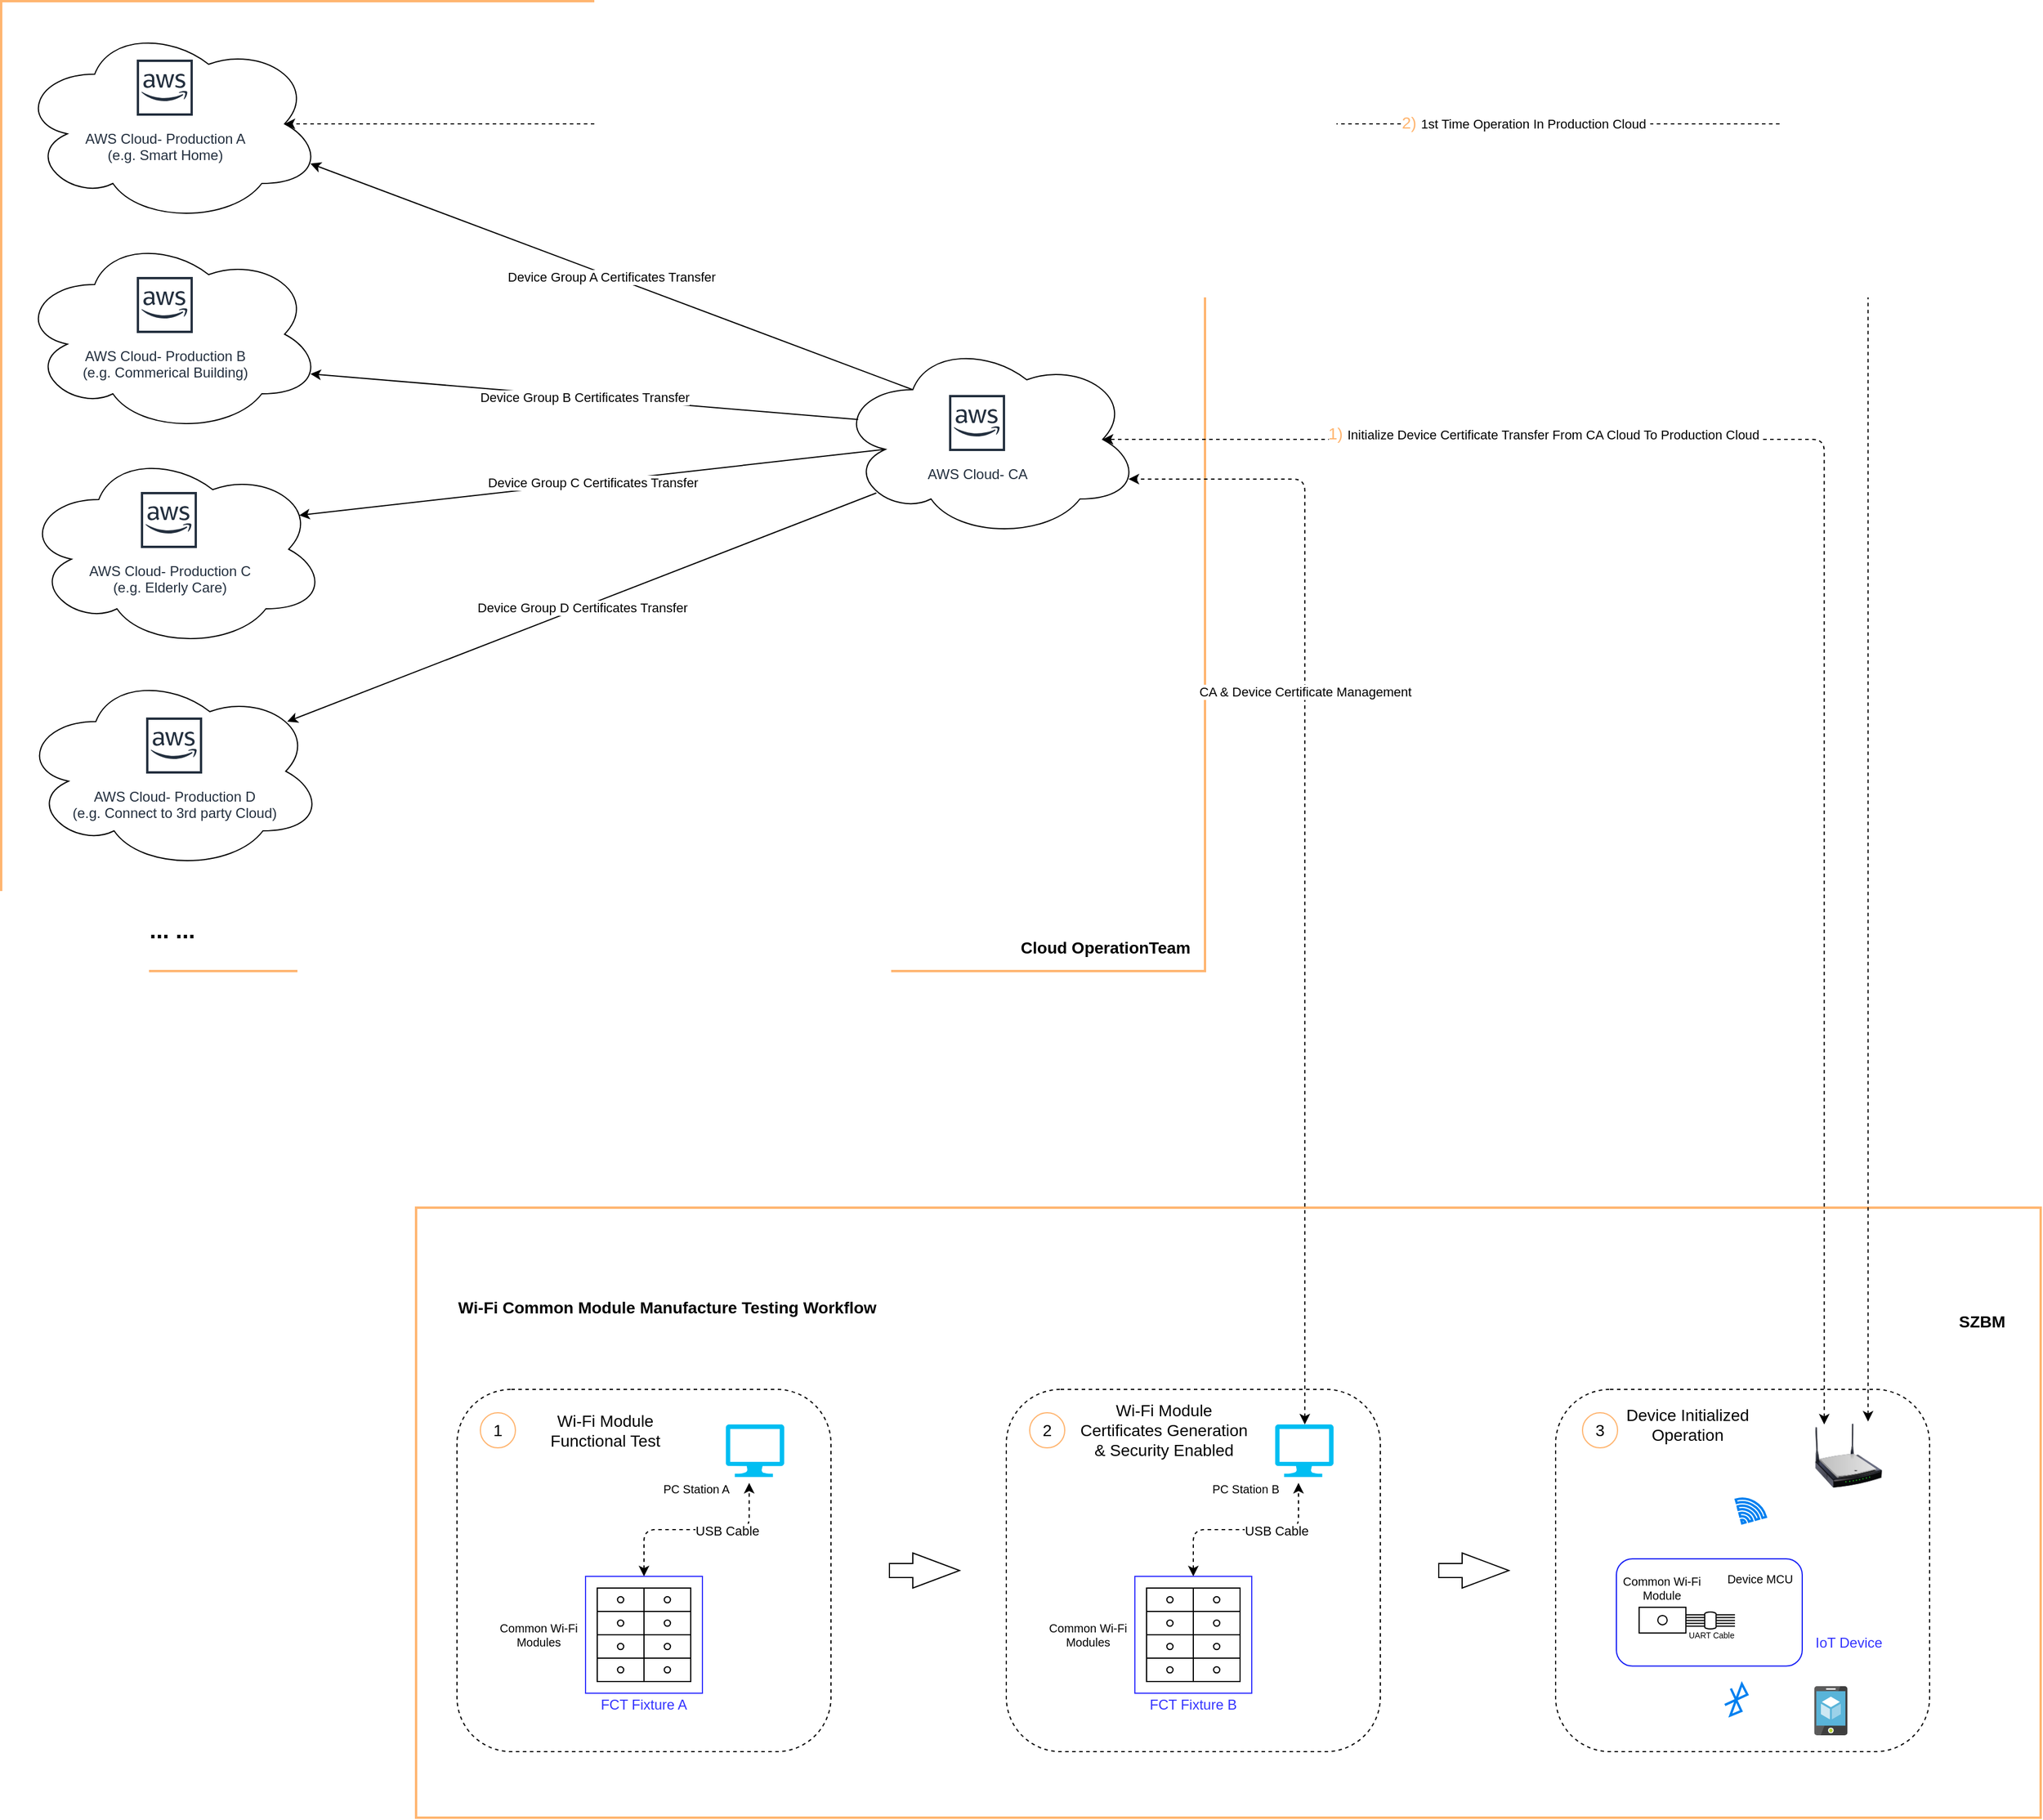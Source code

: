 <mxfile version="13.10.3" type="github">
  <diagram id="2Hf9CZ00S8ynS14T1NxW" name="Page-1">
    <mxGraphModel dx="4440" dy="1694" grid="1" gridSize="10" guides="1" tooltips="1" connect="1" arrows="1" fold="1" page="1" pageScale="1" pageWidth="1654" pageHeight="2336" math="0" shadow="0">
      <root>
        <mxCell id="0" />
        <mxCell id="1" parent="0" />
        <mxCell id="sBYjH0_UJTp_EUdpmLKk-81" value="" style="rounded=1;whiteSpace=wrap;html=1;fillColor=none;fontSize=10;dashed=1;" vertex="1" parent="1">
          <mxGeometry x="1180" y="1278" width="320" height="310" as="geometry" />
        </mxCell>
        <mxCell id="sBYjH0_UJTp_EUdpmLKk-93" value="" style="rounded=1;whiteSpace=wrap;html=1;fillColor=none;fontSize=10;dashed=1;" vertex="1" parent="1">
          <mxGeometry x="710" y="1278" width="320" height="310" as="geometry" />
        </mxCell>
        <mxCell id="sBYjH0_UJTp_EUdpmLKk-76" value="" style="rounded=0;whiteSpace=wrap;html=1;fillColor=none;fontSize=14;fontColor=#000000;strokeColor=#FFB570;strokeWidth=2;" vertex="1" parent="1">
          <mxGeometry x="205" y="1122.5" width="1390" height="522" as="geometry" />
        </mxCell>
        <mxCell id="sBYjH0_UJTp_EUdpmLKk-37" value="" style="ellipse;shape=cloud;whiteSpace=wrap;html=1;fillColor=none;" vertex="1" parent="1">
          <mxGeometry x="565" y="380" width="260" height="170" as="geometry" />
        </mxCell>
        <mxCell id="sBYjH0_UJTp_EUdpmLKk-1" value="" style="rounded=0;whiteSpace=wrap;html=1;fillColor=none;fontSize=14;fontColor=#000000;strokeColor=#FFB570;strokeWidth=2;" vertex="1" parent="1">
          <mxGeometry x="-150" y="90" width="1030" height="830" as="geometry" />
        </mxCell>
        <mxCell id="sBYjH0_UJTp_EUdpmLKk-3" value="" style="rounded=1;whiteSpace=wrap;html=1;fillColor=none;fontSize=10;dashed=1;" vertex="1" parent="1">
          <mxGeometry x="240" y="1278" width="320" height="310" as="geometry" />
        </mxCell>
        <mxCell id="sBYjH0_UJTp_EUdpmLKk-4" value="1" style="ellipse;whiteSpace=wrap;html=1;aspect=fixed;strokeColor=#FFB570;fontSize=14;" vertex="1" parent="1">
          <mxGeometry x="260" y="1298" width="30" height="30" as="geometry" />
        </mxCell>
        <mxCell id="sBYjH0_UJTp_EUdpmLKk-5" value="" style="pointerEvents=1;verticalLabelPosition=bottom;shadow=0;dashed=0;align=center;html=1;verticalAlign=top;shape=mxgraph.electrical.miscellaneous.terminal_board" vertex="1" parent="1">
          <mxGeometry x="360" y="1448" width="40" height="80" as="geometry" />
        </mxCell>
        <mxCell id="sBYjH0_UJTp_EUdpmLKk-6" value="" style="pointerEvents=1;verticalLabelPosition=bottom;shadow=0;dashed=0;align=center;html=1;verticalAlign=top;shape=mxgraph.electrical.miscellaneous.terminal_board" vertex="1" parent="1">
          <mxGeometry x="400" y="1448" width="40" height="80" as="geometry" />
        </mxCell>
        <mxCell id="sBYjH0_UJTp_EUdpmLKk-7" value="" style="endArrow=classic;html=1;dashed=1;edgeStyle=orthogonalEdgeStyle;exitX=0.5;exitY=0;exitDx=0;exitDy=0;startArrow=classic;" edge="1" parent="1" source="sBYjH0_UJTp_EUdpmLKk-9">
          <mxGeometry width="50" height="50" relative="1" as="geometry">
            <mxPoint x="400" y="1423" as="sourcePoint" />
            <mxPoint x="490" y="1358" as="targetPoint" />
            <Array as="points">
              <mxPoint x="400" y="1398" />
              <mxPoint x="490" y="1398" />
            </Array>
          </mxGeometry>
        </mxCell>
        <mxCell id="sBYjH0_UJTp_EUdpmLKk-8" value="USB Cable" style="edgeLabel;html=1;align=center;verticalAlign=middle;resizable=0;points=[];" vertex="1" connectable="0" parent="sBYjH0_UJTp_EUdpmLKk-7">
          <mxGeometry x="0.308" y="-1" relative="1" as="geometry">
            <mxPoint as="offset" />
          </mxGeometry>
        </mxCell>
        <mxCell id="sBYjH0_UJTp_EUdpmLKk-9" value="" style="whiteSpace=wrap;html=1;aspect=fixed;fillColor=none;strokeColor=#3333FF;" vertex="1" parent="1">
          <mxGeometry x="350" y="1438" width="100" height="100" as="geometry" />
        </mxCell>
        <mxCell id="sBYjH0_UJTp_EUdpmLKk-10" value="" style="verticalLabelPosition=bottom;html=1;verticalAlign=top;align=center;strokeColor=none;fillColor=#00BEF2;shape=mxgraph.azure.computer;pointerEvents=1;" vertex="1" parent="1">
          <mxGeometry x="470" y="1308" width="50" height="45" as="geometry" />
        </mxCell>
        <mxCell id="sBYjH0_UJTp_EUdpmLKk-11" value="FCT Fixture A" style="text;html=1;strokeColor=none;fillColor=none;align=center;verticalAlign=middle;whiteSpace=wrap;rounded=0;fontColor=#3333FF;" vertex="1" parent="1">
          <mxGeometry x="360" y="1538" width="80" height="20" as="geometry" />
        </mxCell>
        <mxCell id="sBYjH0_UJTp_EUdpmLKk-12" value="Common Wi-Fi Modules" style="text;html=1;strokeColor=none;fillColor=none;align=center;verticalAlign=middle;whiteSpace=wrap;rounded=0;fontSize=10;" vertex="1" parent="1">
          <mxGeometry x="260" y="1478" width="100" height="20" as="geometry" />
        </mxCell>
        <mxCell id="sBYjH0_UJTp_EUdpmLKk-15" value="" style="html=1;shadow=0;dashed=0;align=center;verticalAlign=middle;shape=mxgraph.arrows2.arrow;dy=0.6;dx=40;notch=0;strokeColor=#000000;fillColor=none;fontSize=10;fontColor=#000000;" vertex="1" parent="1">
          <mxGeometry x="610" y="1418" width="60" height="30" as="geometry" />
        </mxCell>
        <mxCell id="sBYjH0_UJTp_EUdpmLKk-25" value="Wi-Fi Module Functional Test" style="text;html=1;strokeColor=none;fillColor=none;align=center;verticalAlign=middle;whiteSpace=wrap;rounded=0;fontSize=14;" vertex="1" parent="1">
          <mxGeometry x="292" y="1303" width="150" height="20" as="geometry" />
        </mxCell>
        <mxCell id="sBYjH0_UJTp_EUdpmLKk-26" value="Wi-Fi Module Certificates Generation&lt;br&gt;&amp;amp; Security Enabled" style="text;html=1;strokeColor=none;fillColor=none;align=center;verticalAlign=middle;whiteSpace=wrap;rounded=0;fontSize=14;" vertex="1" parent="1">
          <mxGeometry x="770" y="1303" width="150" height="20" as="geometry" />
        </mxCell>
        <mxCell id="sBYjH0_UJTp_EUdpmLKk-27" value="Wi-Fi Common Module Manufacture Testing Workflow" style="text;html=1;strokeColor=none;fillColor=none;align=center;verticalAlign=middle;whiteSpace=wrap;rounded=0;fontSize=14;fontStyle=1" vertex="1" parent="1">
          <mxGeometry x="240" y="1198" width="360" height="20" as="geometry" />
        </mxCell>
        <mxCell id="sBYjH0_UJTp_EUdpmLKk-28" value="AWS Cloud- CA" style="outlineConnect=0;fontColor=#232F3E;gradientColor=none;strokeColor=#232F3E;fillColor=#ffffff;dashed=0;verticalLabelPosition=bottom;verticalAlign=top;align=center;html=1;fontSize=12;fontStyle=0;aspect=fixed;shape=mxgraph.aws4.resourceIcon;resIcon=mxgraph.aws4.aws_cloud;" vertex="1" parent="1">
          <mxGeometry x="655" y="421" width="60" height="60" as="geometry" />
        </mxCell>
        <mxCell id="sBYjH0_UJTp_EUdpmLKk-29" value="AWS Cloud- Production A &lt;br&gt;(e.g. Smart Home)" style="outlineConnect=0;fontColor=#232F3E;gradientColor=none;strokeColor=#232F3E;fillColor=#ffffff;dashed=0;verticalLabelPosition=bottom;verticalAlign=top;align=center;html=1;fontSize=12;fontStyle=0;aspect=fixed;shape=mxgraph.aws4.resourceIcon;resIcon=mxgraph.aws4.aws_cloud;" vertex="1" parent="1">
          <mxGeometry x="-40" y="134" width="60" height="60" as="geometry" />
        </mxCell>
        <mxCell id="sBYjH0_UJTp_EUdpmLKk-30" value="AWS Cloud- Production B&lt;br&gt;(e.g. Commerical Building)" style="outlineConnect=0;fontColor=#232F3E;gradientColor=none;strokeColor=#232F3E;fillColor=#ffffff;dashed=0;verticalLabelPosition=bottom;verticalAlign=top;align=center;html=1;fontSize=12;fontStyle=0;aspect=fixed;shape=mxgraph.aws4.resourceIcon;resIcon=mxgraph.aws4.aws_cloud;" vertex="1" parent="1">
          <mxGeometry x="-40" y="320" width="60" height="60" as="geometry" />
        </mxCell>
        <mxCell id="sBYjH0_UJTp_EUdpmLKk-31" value="AWS Cloud- Production C&lt;br&gt;(e.g. Elderly Care)" style="outlineConnect=0;fontColor=#232F3E;gradientColor=none;strokeColor=#232F3E;fillColor=#ffffff;dashed=0;verticalLabelPosition=bottom;verticalAlign=top;align=center;html=1;fontSize=12;fontStyle=0;aspect=fixed;shape=mxgraph.aws4.resourceIcon;resIcon=mxgraph.aws4.aws_cloud;" vertex="1" parent="1">
          <mxGeometry x="-36.5" y="504" width="60" height="60" as="geometry" />
        </mxCell>
        <mxCell id="sBYjH0_UJTp_EUdpmLKk-32" value="AWS Cloud- Production D&lt;br&gt;(e.g. Connect to 3rd party Cloud)" style="outlineConnect=0;fontColor=#232F3E;gradientColor=none;strokeColor=#232F3E;fillColor=#ffffff;dashed=0;verticalLabelPosition=bottom;verticalAlign=top;align=center;html=1;fontSize=12;fontStyle=0;aspect=fixed;shape=mxgraph.aws4.resourceIcon;resIcon=mxgraph.aws4.aws_cloud;" vertex="1" parent="1">
          <mxGeometry x="-32" y="697" width="60" height="60" as="geometry" />
        </mxCell>
        <mxCell id="sBYjH0_UJTp_EUdpmLKk-36" value="" style="ellipse;shape=cloud;whiteSpace=wrap;html=1;fillColor=none;" vertex="1" parent="1">
          <mxGeometry x="-135" y="110" width="260" height="170" as="geometry" />
        </mxCell>
        <mxCell id="sBYjH0_UJTp_EUdpmLKk-39" value="" style="ellipse;shape=cloud;whiteSpace=wrap;html=1;fillColor=none;" vertex="1" parent="1">
          <mxGeometry x="-134" y="664" width="260" height="170" as="geometry" />
        </mxCell>
        <mxCell id="sBYjH0_UJTp_EUdpmLKk-40" value="" style="ellipse;shape=cloud;whiteSpace=wrap;html=1;fillColor=none;" vertex="1" parent="1">
          <mxGeometry x="-131.5" y="474" width="260" height="170" as="geometry" />
        </mxCell>
        <mxCell id="sBYjH0_UJTp_EUdpmLKk-41" value="" style="ellipse;shape=cloud;whiteSpace=wrap;html=1;fillColor=none;" vertex="1" parent="1">
          <mxGeometry x="-135" y="290" width="260" height="170" as="geometry" />
        </mxCell>
        <mxCell id="sBYjH0_UJTp_EUdpmLKk-42" value="&lt;font style=&quot;font-size: 20px&quot;&gt;&lt;b&gt;... ...&lt;/b&gt;&lt;/font&gt;" style="text;html=1;strokeColor=none;fillColor=none;align=center;verticalAlign=middle;whiteSpace=wrap;rounded=0;strokeWidth=2;" vertex="1" parent="1">
          <mxGeometry x="-46.5" y="874" width="85" height="20" as="geometry" />
        </mxCell>
        <mxCell id="sBYjH0_UJTp_EUdpmLKk-50" value="Label" style="endArrow=classic;html=1;entryX=0.96;entryY=0.7;entryDx=0;entryDy=0;entryPerimeter=0;exitX=0.25;exitY=0.25;exitDx=0;exitDy=0;exitPerimeter=0;" edge="1" parent="1" source="sBYjH0_UJTp_EUdpmLKk-37" target="sBYjH0_UJTp_EUdpmLKk-36">
          <mxGeometry relative="1" as="geometry">
            <mxPoint x="300" y="224" as="sourcePoint" />
            <mxPoint x="460" y="224" as="targetPoint" />
          </mxGeometry>
        </mxCell>
        <mxCell id="sBYjH0_UJTp_EUdpmLKk-51" value="Device Group A Certificates Transfer" style="edgeLabel;resizable=0;html=1;align=center;verticalAlign=middle;" connectable="0" vertex="1" parent="sBYjH0_UJTp_EUdpmLKk-50">
          <mxGeometry relative="1" as="geometry" />
        </mxCell>
        <mxCell id="sBYjH0_UJTp_EUdpmLKk-54" value="Label" style="endArrow=classic;html=1;entryX=0.96;entryY=0.7;entryDx=0;entryDy=0;entryPerimeter=0;exitX=0.07;exitY=0.4;exitDx=0;exitDy=0;exitPerimeter=0;" edge="1" parent="1" source="sBYjH0_UJTp_EUdpmLKk-37" target="sBYjH0_UJTp_EUdpmLKk-41">
          <mxGeometry relative="1" as="geometry">
            <mxPoint x="630.4" y="630.75" as="sourcePoint" />
            <mxPoint x="115.0" y="437.25" as="targetPoint" />
          </mxGeometry>
        </mxCell>
        <mxCell id="sBYjH0_UJTp_EUdpmLKk-55" value="Device Group B Certificates Transfer" style="edgeLabel;resizable=0;html=1;align=center;verticalAlign=middle;" connectable="0" vertex="1" parent="sBYjH0_UJTp_EUdpmLKk-54">
          <mxGeometry relative="1" as="geometry" />
        </mxCell>
        <mxCell id="sBYjH0_UJTp_EUdpmLKk-56" value="Label" style="endArrow=classic;html=1;entryX=0.96;entryY=0.7;entryDx=0;entryDy=0;entryPerimeter=0;exitX=0.16;exitY=0.55;exitDx=0;exitDy=0;exitPerimeter=0;" edge="1" parent="1" source="sBYjH0_UJTp_EUdpmLKk-37">
          <mxGeometry relative="1" as="geometry">
            <mxPoint x="620.4" y="723.5" as="sourcePoint" />
            <mxPoint x="105.0" y="530.0" as="targetPoint" />
          </mxGeometry>
        </mxCell>
        <mxCell id="sBYjH0_UJTp_EUdpmLKk-57" value="Device Group C Certificates Transfer" style="edgeLabel;resizable=0;html=1;align=center;verticalAlign=middle;" connectable="0" vertex="1" parent="sBYjH0_UJTp_EUdpmLKk-56">
          <mxGeometry relative="1" as="geometry" />
        </mxCell>
        <mxCell id="sBYjH0_UJTp_EUdpmLKk-58" value="Label" style="endArrow=classic;html=1;entryX=0.88;entryY=0.25;entryDx=0;entryDy=0;entryPerimeter=0;exitX=0.13;exitY=0.77;exitDx=0;exitDy=0;exitPerimeter=0;" edge="1" parent="1" source="sBYjH0_UJTp_EUdpmLKk-37" target="sBYjH0_UJTp_EUdpmLKk-39">
          <mxGeometry relative="1" as="geometry">
            <mxPoint x="700.4" y="857.5" as="sourcePoint" />
            <mxPoint x="185.0" y="664.0" as="targetPoint" />
          </mxGeometry>
        </mxCell>
        <mxCell id="sBYjH0_UJTp_EUdpmLKk-59" value="Device Group D Certificates Transfer" style="edgeLabel;resizable=0;html=1;align=center;verticalAlign=middle;" connectable="0" vertex="1" parent="sBYjH0_UJTp_EUdpmLKk-58">
          <mxGeometry relative="1" as="geometry" />
        </mxCell>
        <mxCell id="sBYjH0_UJTp_EUdpmLKk-60" value="" style="shape=image;html=1;verticalAlign=top;verticalLabelPosition=bottom;labelBackgroundColor=#ffffff;imageAspect=0;aspect=fixed;image=https://cdn2.iconfinder.com/data/icons/blocked-out-2/29/office-128.png;strokeWidth=2;fillColor=none;" vertex="1" parent="1">
          <mxGeometry x="1515" y="1140" width="60" height="60" as="geometry" />
        </mxCell>
        <mxCell id="sBYjH0_UJTp_EUdpmLKk-65" value="PC Station A" style="text;html=1;strokeColor=none;fillColor=none;align=center;verticalAlign=middle;whiteSpace=wrap;rounded=0;fontSize=10;" vertex="1" parent="1">
          <mxGeometry x="395" y="1353" width="100" height="20" as="geometry" />
        </mxCell>
        <mxCell id="sBYjH0_UJTp_EUdpmLKk-72" value="SZBM" style="text;html=1;strokeColor=none;fillColor=none;align=center;verticalAlign=middle;whiteSpace=wrap;rounded=0;fontSize=14;fontStyle=1" vertex="1" parent="1">
          <mxGeometry x="1510" y="1210" width="70" height="20" as="geometry" />
        </mxCell>
        <mxCell id="sBYjH0_UJTp_EUdpmLKk-77" value="" style="shape=image;html=1;verticalAlign=top;verticalLabelPosition=bottom;labelBackgroundColor=#ffffff;imageAspect=0;aspect=fixed;image=https://cdn3.iconfinder.com/data/icons/basic-user-interface-5/64/setting_preference_option_maintenance_main_gear-128.png;strokeWidth=2;fillColor=none;" vertex="1" parent="1">
          <mxGeometry x="760" y="810" width="80" height="80" as="geometry" />
        </mxCell>
        <mxCell id="sBYjH0_UJTp_EUdpmLKk-78" value="Cloud OperationTeam" style="text;html=1;strokeColor=none;fillColor=none;align=center;verticalAlign=middle;whiteSpace=wrap;rounded=0;fontSize=14;fontStyle=1" vertex="1" parent="1">
          <mxGeometry x="710" y="890" width="170" height="20" as="geometry" />
        </mxCell>
        <mxCell id="sBYjH0_UJTp_EUdpmLKk-79" value="" style="endArrow=classic;html=1;dashed=1;edgeStyle=orthogonalEdgeStyle;exitX=0.4;exitY=-0.007;exitDx=0;exitDy=0;startArrow=classic;exitPerimeter=0;entryX=0.96;entryY=0.7;entryDx=0;entryDy=0;entryPerimeter=0;" edge="1" parent="1" target="sBYjH0_UJTp_EUdpmLKk-37">
          <mxGeometry width="50" height="50" relative="1" as="geometry">
            <mxPoint x="965.4" y="1307.995" as="sourcePoint" />
            <mxPoint x="810" y="587.31" as="targetPoint" />
            <Array as="points">
              <mxPoint x="965" y="499" />
            </Array>
          </mxGeometry>
        </mxCell>
        <mxCell id="sBYjH0_UJTp_EUdpmLKk-80" value="CA &amp;amp; Device Certificate Management&amp;nbsp;" style="edgeLabel;html=1;align=center;verticalAlign=middle;resizable=0;points=[];" vertex="1" connectable="0" parent="sBYjH0_UJTp_EUdpmLKk-79">
          <mxGeometry x="0.308" y="-1" relative="1" as="geometry">
            <mxPoint as="offset" />
          </mxGeometry>
        </mxCell>
        <mxCell id="sBYjH0_UJTp_EUdpmLKk-82" value="3" style="ellipse;whiteSpace=wrap;html=1;aspect=fixed;strokeColor=#FFB570;fontSize=14;" vertex="1" parent="1">
          <mxGeometry x="1203" y="1298" width="30" height="30" as="geometry" />
        </mxCell>
        <mxCell id="sBYjH0_UJTp_EUdpmLKk-90" value="Common Wi-Fi Module" style="text;html=1;strokeColor=none;fillColor=none;align=center;verticalAlign=middle;whiteSpace=wrap;rounded=0;fontSize=10;" vertex="1" parent="1">
          <mxGeometry x="1221" y="1437.75" width="100" height="20" as="geometry" />
        </mxCell>
        <mxCell id="sBYjH0_UJTp_EUdpmLKk-91" value="Device Initialized Operation" style="text;html=1;strokeColor=none;fillColor=none;align=center;verticalAlign=middle;whiteSpace=wrap;rounded=0;fontSize=14;" vertex="1" parent="1">
          <mxGeometry x="1217.78" y="1298" width="150" height="20" as="geometry" />
        </mxCell>
        <mxCell id="sBYjH0_UJTp_EUdpmLKk-94" value="2" style="ellipse;whiteSpace=wrap;html=1;aspect=fixed;strokeColor=#FFB570;fontSize=14;" vertex="1" parent="1">
          <mxGeometry x="730" y="1298" width="30" height="30" as="geometry" />
        </mxCell>
        <mxCell id="sBYjH0_UJTp_EUdpmLKk-95" value="" style="pointerEvents=1;verticalLabelPosition=bottom;shadow=0;dashed=0;align=center;html=1;verticalAlign=top;shape=mxgraph.electrical.miscellaneous.terminal_board" vertex="1" parent="1">
          <mxGeometry x="830" y="1448" width="40" height="80" as="geometry" />
        </mxCell>
        <mxCell id="sBYjH0_UJTp_EUdpmLKk-96" value="" style="pointerEvents=1;verticalLabelPosition=bottom;shadow=0;dashed=0;align=center;html=1;verticalAlign=top;shape=mxgraph.electrical.miscellaneous.terminal_board" vertex="1" parent="1">
          <mxGeometry x="870" y="1448" width="40" height="80" as="geometry" />
        </mxCell>
        <mxCell id="sBYjH0_UJTp_EUdpmLKk-97" value="" style="endArrow=classic;html=1;dashed=1;edgeStyle=orthogonalEdgeStyle;exitX=0.5;exitY=0;exitDx=0;exitDy=0;startArrow=classic;" edge="1" parent="1" source="sBYjH0_UJTp_EUdpmLKk-99">
          <mxGeometry width="50" height="50" relative="1" as="geometry">
            <mxPoint x="870" y="1423" as="sourcePoint" />
            <mxPoint x="960" y="1358" as="targetPoint" />
            <Array as="points">
              <mxPoint x="870" y="1398" />
              <mxPoint x="960" y="1398" />
            </Array>
          </mxGeometry>
        </mxCell>
        <mxCell id="sBYjH0_UJTp_EUdpmLKk-98" value="USB Cable" style="edgeLabel;html=1;align=center;verticalAlign=middle;resizable=0;points=[];" vertex="1" connectable="0" parent="sBYjH0_UJTp_EUdpmLKk-97">
          <mxGeometry x="0.308" y="-1" relative="1" as="geometry">
            <mxPoint as="offset" />
          </mxGeometry>
        </mxCell>
        <mxCell id="sBYjH0_UJTp_EUdpmLKk-99" value="" style="whiteSpace=wrap;html=1;aspect=fixed;fillColor=none;strokeColor=#3333FF;" vertex="1" parent="1">
          <mxGeometry x="820" y="1438" width="100" height="100" as="geometry" />
        </mxCell>
        <mxCell id="sBYjH0_UJTp_EUdpmLKk-100" value="" style="verticalLabelPosition=bottom;html=1;verticalAlign=top;align=center;strokeColor=none;fillColor=#00BEF2;shape=mxgraph.azure.computer;pointerEvents=1;" vertex="1" parent="1">
          <mxGeometry x="940" y="1308" width="50" height="45" as="geometry" />
        </mxCell>
        <mxCell id="sBYjH0_UJTp_EUdpmLKk-101" value="FCT Fixture B" style="text;html=1;strokeColor=none;fillColor=none;align=center;verticalAlign=middle;whiteSpace=wrap;rounded=0;fontColor=#3333FF;" vertex="1" parent="1">
          <mxGeometry x="830" y="1538" width="80" height="20" as="geometry" />
        </mxCell>
        <mxCell id="sBYjH0_UJTp_EUdpmLKk-102" value="Common Wi-Fi Modules" style="text;html=1;strokeColor=none;fillColor=none;align=center;verticalAlign=middle;whiteSpace=wrap;rounded=0;fontSize=10;" vertex="1" parent="1">
          <mxGeometry x="730" y="1478" width="100" height="20" as="geometry" />
        </mxCell>
        <mxCell id="sBYjH0_UJTp_EUdpmLKk-103" value="" style="html=1;shadow=0;dashed=0;align=center;verticalAlign=middle;shape=mxgraph.arrows2.arrow;dy=0.6;dx=40;notch=0;strokeColor=#000000;fillColor=none;fontSize=10;fontColor=#000000;" vertex="1" parent="1">
          <mxGeometry x="1080" y="1418" width="60" height="30" as="geometry" />
        </mxCell>
        <mxCell id="sBYjH0_UJTp_EUdpmLKk-105" value="PC Station B" style="text;html=1;strokeColor=none;fillColor=none;align=center;verticalAlign=middle;whiteSpace=wrap;rounded=0;fontSize=10;" vertex="1" parent="1">
          <mxGeometry x="865" y="1353" width="100" height="20" as="geometry" />
        </mxCell>
        <mxCell id="sBYjH0_UJTp_EUdpmLKk-107" value="" style="rounded=0;whiteSpace=wrap;html=1;strokeWidth=1;fillColor=none;" vertex="1" parent="1">
          <mxGeometry x="1251.43" y="1464.46" width="40" height="22" as="geometry" />
        </mxCell>
        <mxCell id="sBYjH0_UJTp_EUdpmLKk-112" style="edgeStyle=none;rounded=0;orthogonalLoop=1;jettySize=auto;html=1;exitX=1;exitY=0;exitDx=0;exitDy=0;startArrow=classic;startFill=1;" edge="1" parent="1" source="sBYjH0_UJTp_EUdpmLKk-107" target="sBYjH0_UJTp_EUdpmLKk-107">
          <mxGeometry relative="1" as="geometry" />
        </mxCell>
        <mxCell id="sBYjH0_UJTp_EUdpmLKk-113" style="edgeStyle=none;rounded=0;orthogonalLoop=1;jettySize=auto;html=1;exitX=1;exitY=1;exitDx=0;exitDy=0;startArrow=classic;startFill=1;" edge="1" parent="1" source="sBYjH0_UJTp_EUdpmLKk-107" target="sBYjH0_UJTp_EUdpmLKk-107">
          <mxGeometry relative="1" as="geometry" />
        </mxCell>
        <mxCell id="sBYjH0_UJTp_EUdpmLKk-114" value="" style="ellipse;whiteSpace=wrap;html=1;aspect=fixed;strokeWidth=1;fillColor=none;" vertex="1" parent="1">
          <mxGeometry x="1267.43" y="1471.46" width="8" height="8" as="geometry" />
        </mxCell>
        <mxCell id="sBYjH0_UJTp_EUdpmLKk-117" value="" style="shape=image;html=1;verticalAlign=top;verticalLabelPosition=bottom;labelBackgroundColor=#ffffff;imageAspect=0;aspect=fixed;image=https://cdn3.iconfinder.com/data/icons/network-and-communications-10/32/network_hardware_processor_microprocessor-128.png;strokeWidth=1;fillColor=none;" vertex="1" parent="1">
          <mxGeometry x="1331.43" y="1450.25" width="46" height="46" as="geometry" />
        </mxCell>
        <mxCell id="sBYjH0_UJTp_EUdpmLKk-121" value="" style="verticalLabelPosition=bottom;shadow=0;dashed=0;align=center;html=1;verticalAlign=top;shape=mxgraph.electrical.transmission.cable_group;pointerEvents=1;strokeWidth=1;fillColor=none;" vertex="1" parent="1">
          <mxGeometry x="1291.43" y="1468.5" width="42" height="14.5" as="geometry" />
        </mxCell>
        <mxCell id="sBYjH0_UJTp_EUdpmLKk-122" value="Device MCU" style="text;html=1;strokeColor=none;fillColor=none;align=center;verticalAlign=middle;whiteSpace=wrap;rounded=0;fontSize=10;" vertex="1" parent="1">
          <mxGeometry x="1305.43" y="1430.25" width="100" height="20" as="geometry" />
        </mxCell>
        <mxCell id="sBYjH0_UJTp_EUdpmLKk-123" value="UART Cable" style="text;html=1;strokeColor=none;fillColor=none;align=center;verticalAlign=middle;whiteSpace=wrap;rounded=0;fontSize=7;" vertex="1" parent="1">
          <mxGeometry x="1284.93" y="1479" width="57" height="20" as="geometry" />
        </mxCell>
        <mxCell id="sBYjH0_UJTp_EUdpmLKk-124" value="" style="rounded=1;whiteSpace=wrap;html=1;strokeWidth=1;fillColor=none;fontSize=7;fontColor=#1820F5;strokeColor=#1820F5;" vertex="1" parent="1">
          <mxGeometry x="1232" y="1423" width="159" height="91.75" as="geometry" />
        </mxCell>
        <mxCell id="sBYjH0_UJTp_EUdpmLKk-127" value="IoT Device" style="text;html=1;strokeColor=none;fillColor=none;align=center;verticalAlign=middle;whiteSpace=wrap;rounded=0;fontColor=#3333FF;" vertex="1" parent="1">
          <mxGeometry x="1391" y="1485.25" width="80" height="20" as="geometry" />
        </mxCell>
        <mxCell id="sBYjH0_UJTp_EUdpmLKk-128" value="" style="shape=image;html=1;verticalAlign=top;verticalLabelPosition=bottom;labelBackgroundColor=#ffffff;imageAspect=0;aspect=fixed;image=https://cdn2.iconfinder.com/data/icons/bathroom-line-1/64/Bidets-128.png;strokeColor=#1820F5;strokeWidth=1;fillColor=none;fontSize=7;fontColor=#1820F5;" vertex="1" parent="1">
          <mxGeometry x="1396" y="1454.88" width="32.5" height="32.5" as="geometry" />
        </mxCell>
        <mxCell id="sBYjH0_UJTp_EUdpmLKk-129" value="" style="shape=image;html=1;verticalAlign=top;verticalLabelPosition=bottom;labelBackgroundColor=#ffffff;imageAspect=0;aspect=fixed;image=https://cdn2.iconfinder.com/data/icons/bathroom-line-1/64/faucet-128.png;strokeColor=#1820F5;strokeWidth=1;fillColor=none;fontSize=7;fontColor=#1820F5;" vertex="1" parent="1">
          <mxGeometry x="1421.13" y="1432.5" width="29.75" height="29.75" as="geometry" />
        </mxCell>
        <mxCell id="sBYjH0_UJTp_EUdpmLKk-130" value="" style="shape=image;html=1;verticalAlign=top;verticalLabelPosition=bottom;labelBackgroundColor=#ffffff;imageAspect=0;aspect=fixed;image=https://cdn2.iconfinder.com/data/icons/bathroom-line-1/64/Tub-128.png;strokeColor=#1820F5;strokeWidth=1;fillColor=none;fontSize=7;fontColor=#1820F5;" vertex="1" parent="1">
          <mxGeometry x="1434" y="1453" width="32" height="32" as="geometry" />
        </mxCell>
        <mxCell id="sBYjH0_UJTp_EUdpmLKk-134" value="" style="html=1;verticalLabelPosition=bottom;align=center;labelBackgroundColor=#ffffff;verticalAlign=top;strokeWidth=2;strokeColor=#0080F0;shadow=0;dashed=0;shape=mxgraph.ios7.icons.wifi;pointerEvents=1;fillColor=none;fontSize=7;fontColor=#1820F5;rotation=30;" vertex="1" parent="1">
          <mxGeometry x="1330" y="1373" width="29.7" height="21" as="geometry" />
        </mxCell>
        <mxCell id="sBYjH0_UJTp_EUdpmLKk-135" value="" style="html=1;verticalLabelPosition=bottom;align=center;labelBackgroundColor=#ffffff;verticalAlign=top;strokeWidth=2;strokeColor=#0080F0;shadow=0;dashed=0;shape=mxgraph.ios7.icons.bluetooth;pointerEvents=1;fillColor=none;fontSize=7;fontColor=#1820F5;rotation=20;" vertex="1" parent="1">
          <mxGeometry x="1326.93" y="1529.2" width="15" height="28.8" as="geometry" />
        </mxCell>
        <mxCell id="sBYjH0_UJTp_EUdpmLKk-136" value="" style="aspect=fixed;html=1;points=[];align=center;image;fontSize=12;image=img/lib/mscae/App_Service_Mobile_App.svg;strokeColor=#1820F5;strokeWidth=1;fillColor=none;" vertex="1" parent="1">
          <mxGeometry x="1401.22" y="1532" width="28.56" height="42" as="geometry" />
        </mxCell>
        <mxCell id="sBYjH0_UJTp_EUdpmLKk-142" value="" style="image;html=1;image=img/lib/clip_art/networking/Wireless_Router_N_128x128.png;strokeColor=#1820F5;strokeWidth=1;fillColor=none;fontSize=7;fontColor=#1820F5;" vertex="1" parent="1">
          <mxGeometry x="1392" y="1307" width="77" height="55" as="geometry" />
        </mxCell>
        <mxCell id="sBYjH0_UJTp_EUdpmLKk-146" value="" style="endArrow=classic;html=1;dashed=1;edgeStyle=orthogonalEdgeStyle;exitX=0.4;exitY=-0.007;exitDx=0;exitDy=0;startArrow=classic;exitPerimeter=0;entryX=0.875;entryY=0.5;entryDx=0;entryDy=0;entryPerimeter=0;" edge="1" parent="1" target="sBYjH0_UJTp_EUdpmLKk-37">
          <mxGeometry width="50" height="50" relative="1" as="geometry">
            <mxPoint x="1409.82" y="1308.005" as="sourcePoint" />
            <mxPoint x="1259.02" y="499.01" as="targetPoint" />
            <Array as="points">
              <mxPoint x="1410" y="465" />
            </Array>
          </mxGeometry>
        </mxCell>
        <mxCell id="sBYjH0_UJTp_EUdpmLKk-147" value="&lt;font style=&quot;font-size: 14px&quot; color=&quot;#ffb570&quot;&gt;1) &lt;/font&gt;Initialize Device Certificate Transfer From CA Cloud To Production Cloud&amp;nbsp;" style="edgeLabel;html=1;align=center;verticalAlign=middle;resizable=0;points=[];" vertex="1" connectable="0" parent="sBYjH0_UJTp_EUdpmLKk-146">
          <mxGeometry x="0.308" y="-1" relative="1" as="geometry">
            <mxPoint x="-127.48" y="-4" as="offset" />
          </mxGeometry>
        </mxCell>
        <mxCell id="sBYjH0_UJTp_EUdpmLKk-149" value="" style="endArrow=classic;html=1;dashed=1;edgeStyle=orthogonalEdgeStyle;exitX=0.4;exitY=-0.007;exitDx=0;exitDy=0;startArrow=classic;exitPerimeter=0;entryX=0.875;entryY=0.5;entryDx=0;entryDy=0;entryPerimeter=0;" edge="1" parent="1" target="sBYjH0_UJTp_EUdpmLKk-36">
          <mxGeometry width="50" height="50" relative="1" as="geometry">
            <mxPoint x="1447.32" y="1305.505" as="sourcePoint" />
            <mxPoint x="830" y="290" as="targetPoint" />
            <Array as="points">
              <mxPoint x="1447" y="195" />
            </Array>
          </mxGeometry>
        </mxCell>
        <mxCell id="sBYjH0_UJTp_EUdpmLKk-150" value="&lt;font style=&quot;font-size: 14px&quot; color=&quot;#ffb570&quot;&gt;2) &lt;/font&gt;1st Time Operation In Production Cloud&amp;nbsp;" style="edgeLabel;html=1;align=center;verticalAlign=middle;resizable=0;points=[];" vertex="1" connectable="0" parent="sBYjH0_UJTp_EUdpmLKk-149">
          <mxGeometry x="0.308" y="-1" relative="1" as="geometry">
            <mxPoint x="208.55" as="offset" />
          </mxGeometry>
        </mxCell>
        <mxCell id="sBYjH0_UJTp_EUdpmLKk-152" value="" style="shape=image;html=1;verticalAlign=top;verticalLabelPosition=bottom;labelBackgroundColor=#ffffff;imageAspect=0;aspect=fixed;image=https://cdn4.iconfinder.com/data/icons/construction-hand-drawn/38/construction_hand_drawn_icon__worker-128.png;strokeColor=#1820F5;strokeWidth=1;fillColor=none;fontSize=20;fontColor=#1820F5;" vertex="1" parent="1">
          <mxGeometry x="1441" y="1525.05" width="43.9" height="43.9" as="geometry" />
        </mxCell>
        <mxCell id="sBYjH0_UJTp_EUdpmLKk-153" value="" style="shape=image;html=1;verticalAlign=top;verticalLabelPosition=bottom;labelBackgroundColor=#ffffff;imageAspect=0;aspect=fixed;image=https://cdn4.iconfinder.com/data/icons/construction-hand-drawn/38/construction_hand_drawn_icon__worker-128.png;strokeColor=#1820F5;strokeWidth=1;fillColor=none;fontSize=20;fontColor=#1820F5;" vertex="1" parent="1">
          <mxGeometry x="965" y="1529.2" width="43.9" height="43.9" as="geometry" />
        </mxCell>
        <mxCell id="sBYjH0_UJTp_EUdpmLKk-154" value="" style="shape=image;html=1;verticalAlign=top;verticalLabelPosition=bottom;labelBackgroundColor=#ffffff;imageAspect=0;aspect=fixed;image=https://cdn4.iconfinder.com/data/icons/construction-hand-drawn/38/construction_hand_drawn_icon__worker-128.png;strokeColor=#1820F5;strokeWidth=1;fillColor=none;fontSize=20;fontColor=#1820F5;" vertex="1" parent="1">
          <mxGeometry x="490" y="1525.05" width="43.9" height="43.9" as="geometry" />
        </mxCell>
      </root>
    </mxGraphModel>
  </diagram>
</mxfile>
